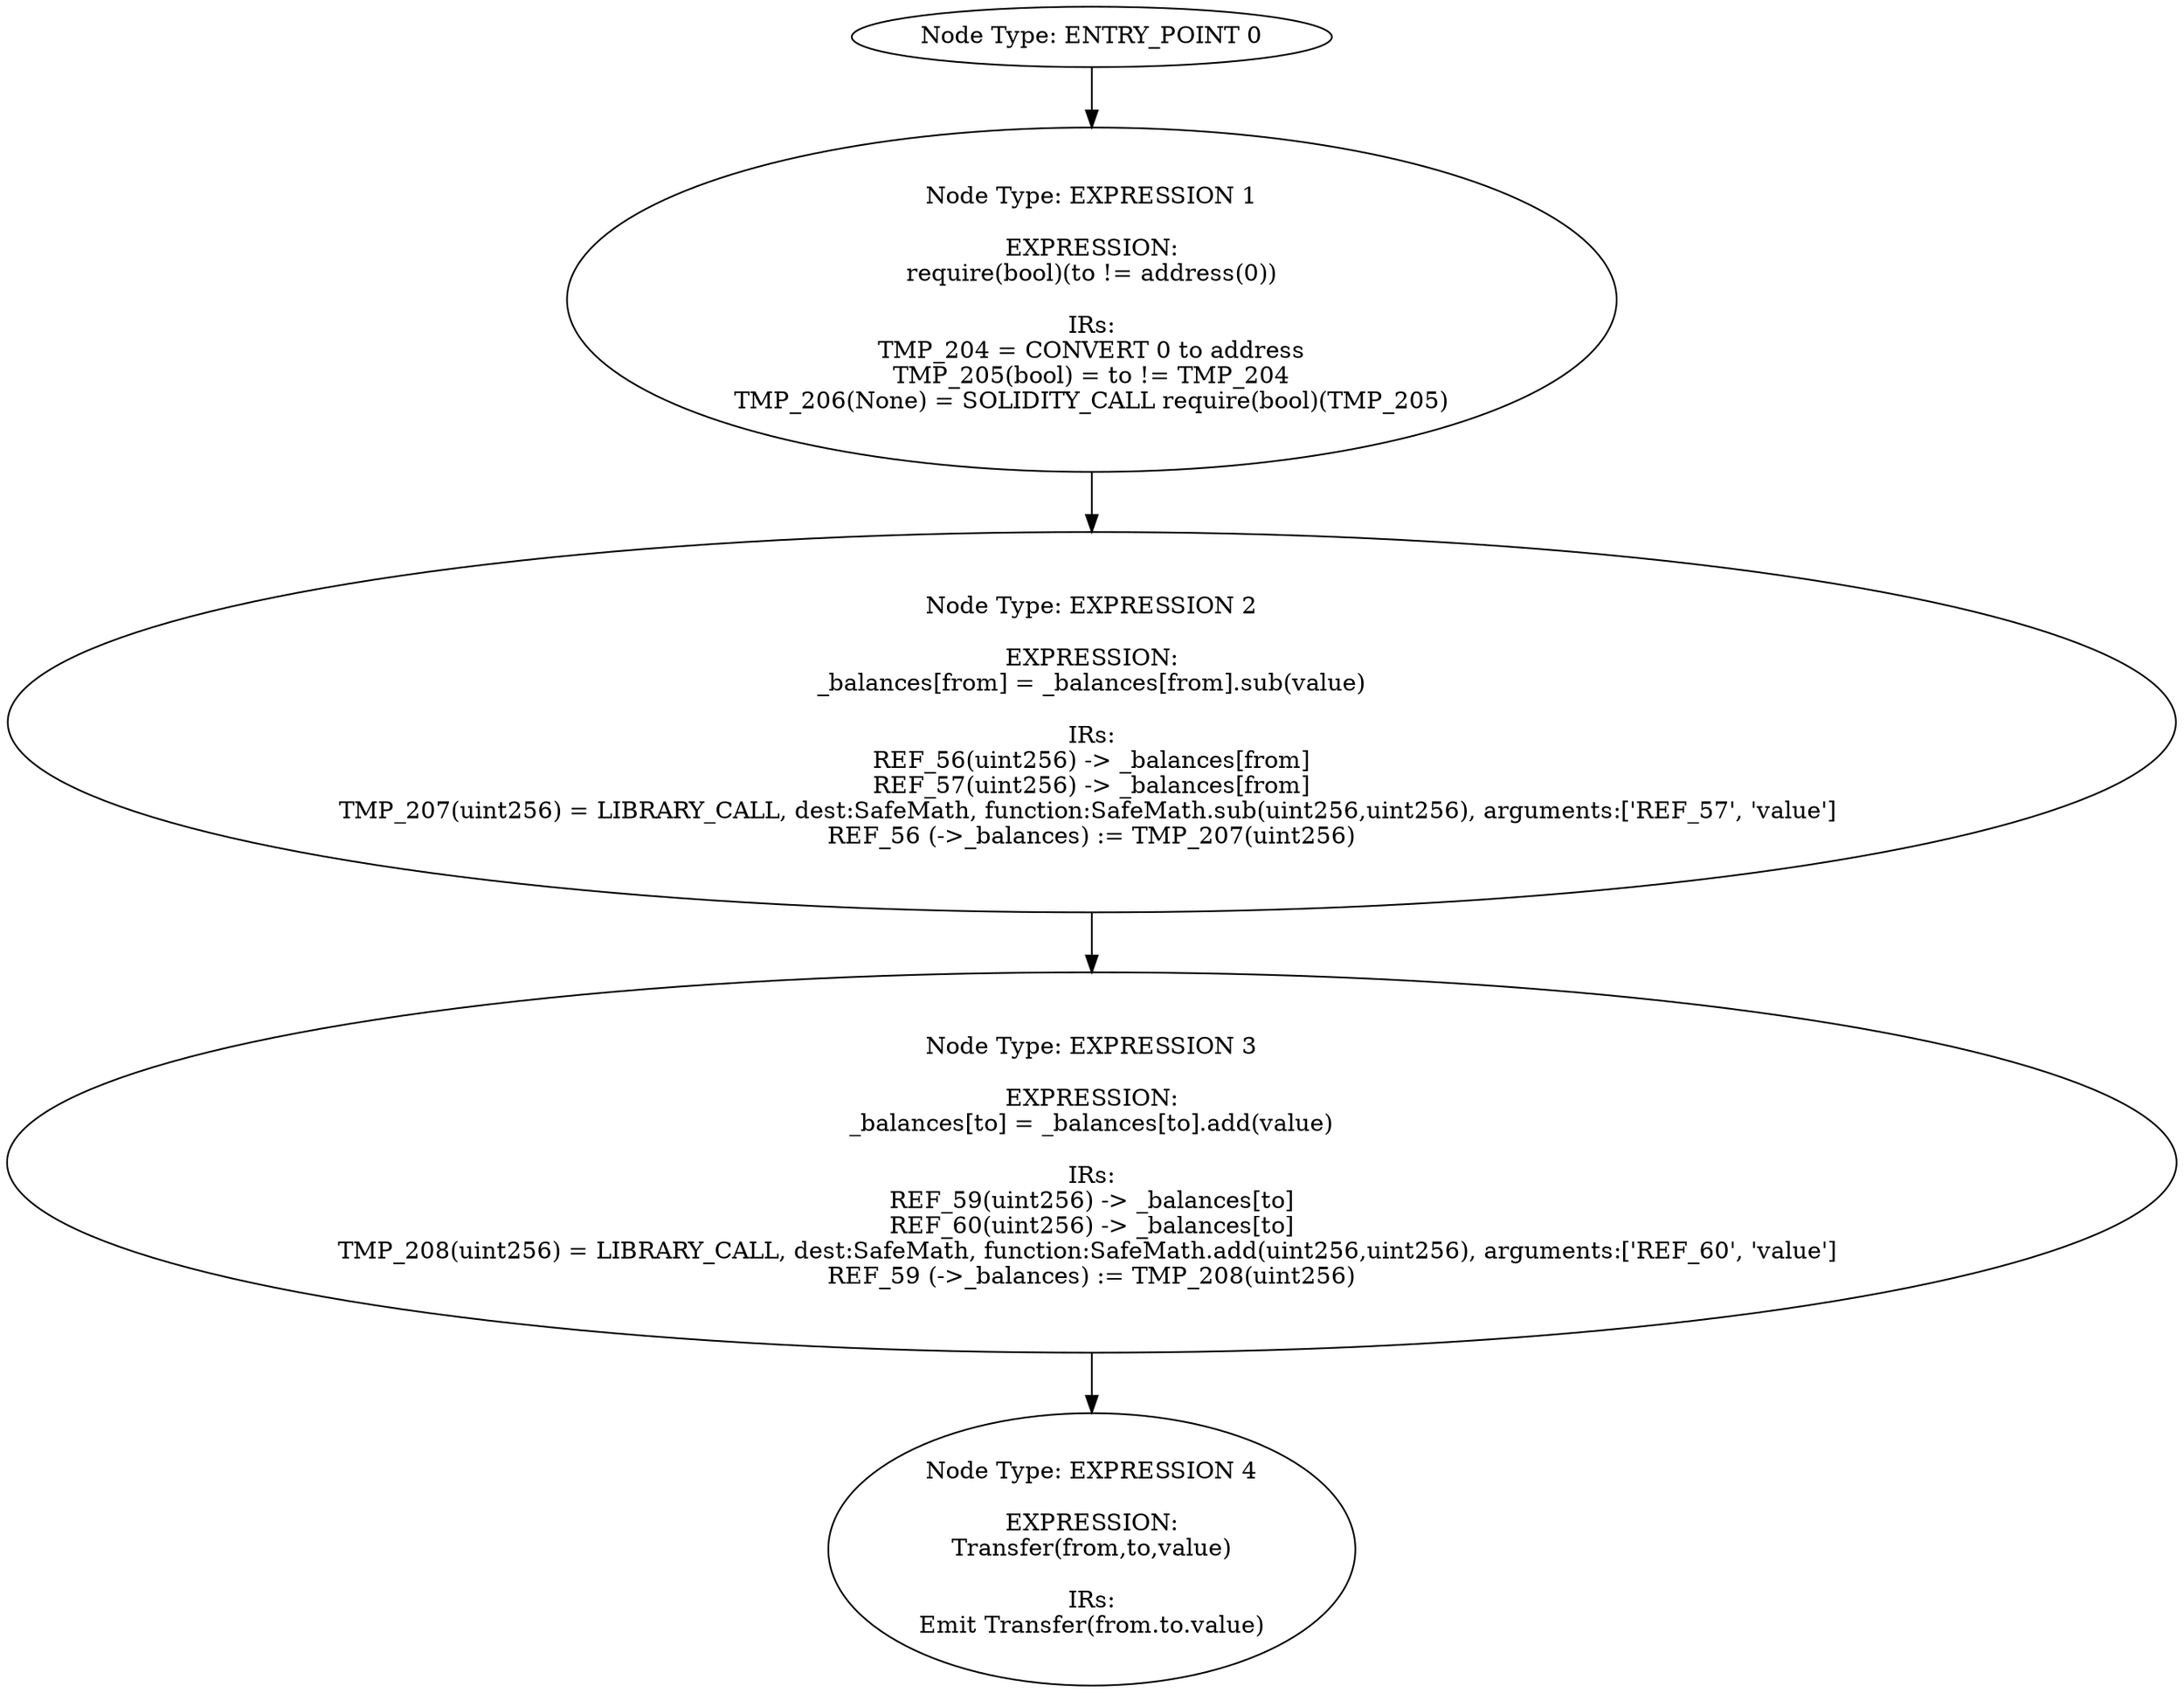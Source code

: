 digraph{
0[label="Node Type: ENTRY_POINT 0
"];
0->1;
1[label="Node Type: EXPRESSION 1

EXPRESSION:
require(bool)(to != address(0))

IRs:
TMP_204 = CONVERT 0 to address
TMP_205(bool) = to != TMP_204
TMP_206(None) = SOLIDITY_CALL require(bool)(TMP_205)"];
1->2;
2[label="Node Type: EXPRESSION 2

EXPRESSION:
_balances[from] = _balances[from].sub(value)

IRs:
REF_56(uint256) -> _balances[from]
REF_57(uint256) -> _balances[from]
TMP_207(uint256) = LIBRARY_CALL, dest:SafeMath, function:SafeMath.sub(uint256,uint256), arguments:['REF_57', 'value'] 
REF_56 (->_balances) := TMP_207(uint256)"];
2->3;
3[label="Node Type: EXPRESSION 3

EXPRESSION:
_balances[to] = _balances[to].add(value)

IRs:
REF_59(uint256) -> _balances[to]
REF_60(uint256) -> _balances[to]
TMP_208(uint256) = LIBRARY_CALL, dest:SafeMath, function:SafeMath.add(uint256,uint256), arguments:['REF_60', 'value'] 
REF_59 (->_balances) := TMP_208(uint256)"];
3->4;
4[label="Node Type: EXPRESSION 4

EXPRESSION:
Transfer(from,to,value)

IRs:
Emit Transfer(from.to.value)"];
}
